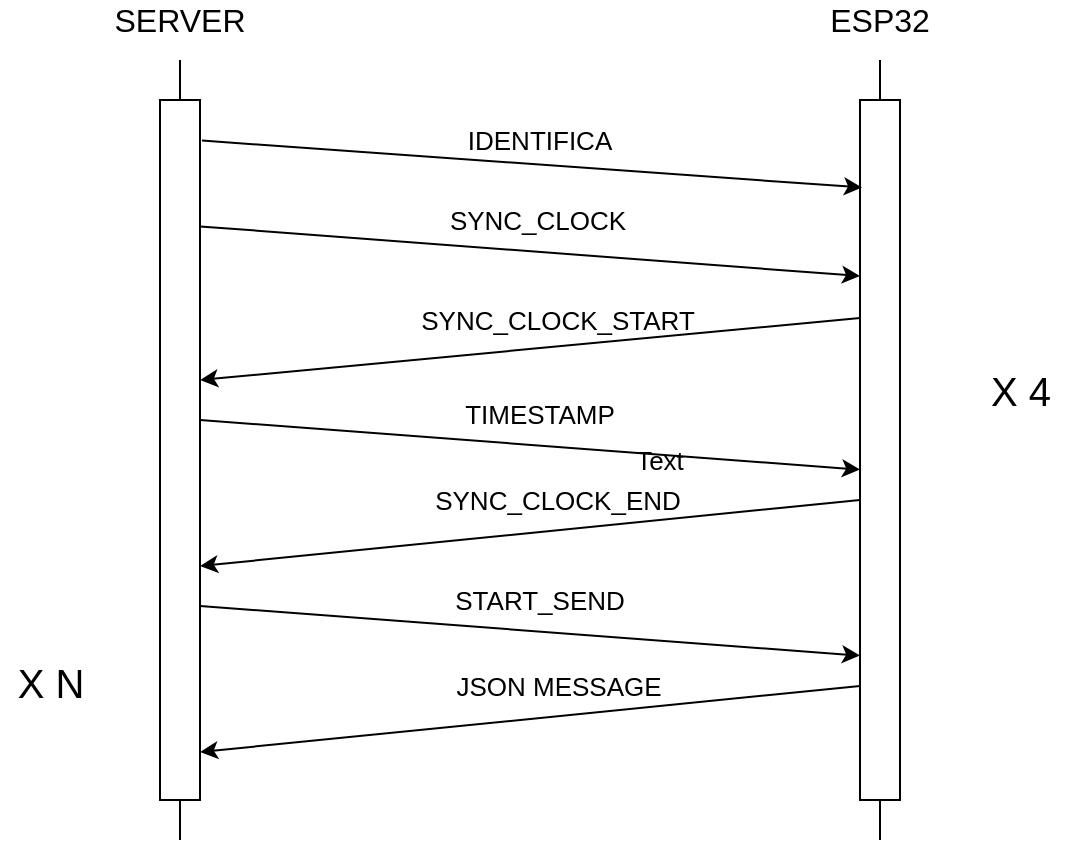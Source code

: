 <mxfile version="12.8.5" type="device"><diagram id="4cQ1AICo4NuzzRC_HWU_" name="Page-1"><mxGraphModel dx="1185" dy="635" grid="1" gridSize="10" guides="1" tooltips="1" connect="1" arrows="1" fold="1" page="1" pageScale="1" pageWidth="827" pageHeight="1169" math="0" shadow="0"><root><mxCell id="0"/><mxCell id="1" parent="0"/><mxCell id="Pv2_amlK9Hc59ALXY1QH-2" value="" style="endArrow=none;html=1;" edge="1" parent="1"><mxGeometry width="50" height="50" relative="1" as="geometry"><mxPoint x="160" y="500" as="sourcePoint"/><mxPoint x="160" y="110" as="targetPoint"/></mxGeometry></mxCell><mxCell id="Pv2_amlK9Hc59ALXY1QH-1" value="" style="rounded=0;whiteSpace=wrap;html=1;" vertex="1" parent="1"><mxGeometry x="150" y="130" width="20" height="350" as="geometry"/></mxCell><mxCell id="Pv2_amlK9Hc59ALXY1QH-3" value="" style="endArrow=none;html=1;" edge="1" parent="1"><mxGeometry width="50" height="50" relative="1" as="geometry"><mxPoint x="510" y="500" as="sourcePoint"/><mxPoint x="510" y="110" as="targetPoint"/></mxGeometry></mxCell><mxCell id="Pv2_amlK9Hc59ALXY1QH-4" value="" style="rounded=0;whiteSpace=wrap;html=1;" vertex="1" parent="1"><mxGeometry x="500" y="130" width="20" height="350" as="geometry"/></mxCell><mxCell id="Pv2_amlK9Hc59ALXY1QH-5" value="&lt;font style=&quot;font-size: 16px&quot;&gt;SERVER&lt;/font&gt;" style="text;html=1;strokeColor=none;fillColor=none;align=center;verticalAlign=middle;whiteSpace=wrap;rounded=0;" vertex="1" parent="1"><mxGeometry x="140" y="80" width="40" height="20" as="geometry"/></mxCell><mxCell id="Pv2_amlK9Hc59ALXY1QH-6" value="&lt;font style=&quot;font-size: 16px&quot;&gt;ESP32&lt;/font&gt;" style="text;html=1;strokeColor=none;fillColor=none;align=center;verticalAlign=middle;whiteSpace=wrap;rounded=0;" vertex="1" parent="1"><mxGeometry x="490" y="80" width="40" height="20" as="geometry"/></mxCell><mxCell id="Pv2_amlK9Hc59ALXY1QH-7" value="" style="endArrow=classic;html=1;exitX=1.05;exitY=0.058;exitDx=0;exitDy=0;exitPerimeter=0;entryX=0.05;entryY=0.125;entryDx=0;entryDy=0;entryPerimeter=0;" edge="1" parent="1" source="Pv2_amlK9Hc59ALXY1QH-1" target="Pv2_amlK9Hc59ALXY1QH-4"><mxGeometry width="50" height="50" relative="1" as="geometry"><mxPoint x="390" y="420" as="sourcePoint"/><mxPoint x="501" y="170" as="targetPoint"/></mxGeometry></mxCell><mxCell id="Pv2_amlK9Hc59ALXY1QH-9" value="IDENTIFICA" style="text;html=1;strokeColor=none;fillColor=none;align=center;verticalAlign=middle;whiteSpace=wrap;rounded=0;fontSize=13;" vertex="1" parent="1"><mxGeometry x="320" y="140" width="40" height="20" as="geometry"/></mxCell><mxCell id="Pv2_amlK9Hc59ALXY1QH-10" value="" style="endArrow=classic;html=1;entryX=0.05;entryY=0.12;entryDx=0;entryDy=0;entryPerimeter=0;exitX=1.05;exitY=0.058;exitDx=0;exitDy=0;exitPerimeter=0;" edge="1" parent="1"><mxGeometry width="50" height="50" relative="1" as="geometry"><mxPoint x="170" y="193.2" as="sourcePoint"/><mxPoint x="500" y="218" as="targetPoint"/></mxGeometry></mxCell><mxCell id="Pv2_amlK9Hc59ALXY1QH-11" value="SYNC_CLOCK" style="text;html=1;strokeColor=none;fillColor=none;align=center;verticalAlign=middle;whiteSpace=wrap;rounded=0;fontSize=13;" vertex="1" parent="1"><mxGeometry x="319" y="180" width="40" height="20" as="geometry"/></mxCell><mxCell id="Pv2_amlK9Hc59ALXY1QH-12" value="" style="endArrow=classic;html=1;exitX=0;exitY=0.25;exitDx=0;exitDy=0;entryX=1;entryY=0.4;entryDx=0;entryDy=0;entryPerimeter=0;" edge="1" parent="1" target="Pv2_amlK9Hc59ALXY1QH-1"><mxGeometry width="50" height="50" relative="1" as="geometry"><mxPoint x="500" y="239" as="sourcePoint"/><mxPoint x="176" y="268.2" as="targetPoint"/></mxGeometry></mxCell><mxCell id="Pv2_amlK9Hc59ALXY1QH-13" value="SYNC_CLOCK_END" style="text;html=1;strokeColor=none;fillColor=none;align=center;verticalAlign=middle;whiteSpace=wrap;rounded=0;fontSize=13;" vertex="1" parent="1"><mxGeometry x="329" y="320" width="40" height="20" as="geometry"/></mxCell><mxCell id="Pv2_amlK9Hc59ALXY1QH-14" value="" style="endArrow=classic;html=1;entryX=0.05;entryY=0.12;entryDx=0;entryDy=0;entryPerimeter=0;exitX=1.05;exitY=0.058;exitDx=0;exitDy=0;exitPerimeter=0;" edge="1" parent="1"><mxGeometry width="50" height="50" relative="1" as="geometry"><mxPoint x="170" y="290.0" as="sourcePoint"/><mxPoint x="500" y="314.8" as="targetPoint"/></mxGeometry></mxCell><mxCell id="Pv2_amlK9Hc59ALXY1QH-15" value="TIMESTAMP" style="text;html=1;strokeColor=none;fillColor=none;align=center;verticalAlign=middle;whiteSpace=wrap;rounded=0;fontSize=13;" vertex="1" parent="1"><mxGeometry x="320" y="277" width="40" height="20" as="geometry"/></mxCell><mxCell id="Pv2_amlK9Hc59ALXY1QH-16" value="" style="endArrow=classic;html=1;exitX=0;exitY=0.25;exitDx=0;exitDy=0;entryX=1;entryY=0.355;entryDx=0;entryDy=0;entryPerimeter=0;" edge="1" parent="1"><mxGeometry width="50" height="50" relative="1" as="geometry"><mxPoint x="500" y="330" as="sourcePoint"/><mxPoint x="170" y="363" as="targetPoint"/></mxGeometry></mxCell><mxCell id="Pv2_amlK9Hc59ALXY1QH-17" value="SYNC_CLOCK_START" style="text;html=1;strokeColor=none;fillColor=none;align=center;verticalAlign=middle;whiteSpace=wrap;rounded=0;fontSize=13;" vertex="1" parent="1"><mxGeometry x="329" y="230" width="40" height="20" as="geometry"/></mxCell><mxCell id="Pv2_amlK9Hc59ALXY1QH-22" value="JSON MESSAGE" style="text;html=1;strokeColor=none;fillColor=none;align=center;verticalAlign=middle;whiteSpace=wrap;rounded=0;fontSize=13;" vertex="1" parent="1"><mxGeometry x="293.5" y="413" width="111" height="20" as="geometry"/></mxCell><mxCell id="Pv2_amlK9Hc59ALXY1QH-23" value="" style="endArrow=classic;html=1;entryX=0.05;entryY=0.12;entryDx=0;entryDy=0;entryPerimeter=0;exitX=1.05;exitY=0.058;exitDx=0;exitDy=0;exitPerimeter=0;" edge="1" parent="1"><mxGeometry width="50" height="50" relative="1" as="geometry"><mxPoint x="170" y="383" as="sourcePoint"/><mxPoint x="500" y="407.8" as="targetPoint"/></mxGeometry></mxCell><mxCell id="Pv2_amlK9Hc59ALXY1QH-24" value="START_SEND" style="text;html=1;strokeColor=none;fillColor=none;align=center;verticalAlign=middle;whiteSpace=wrap;rounded=0;fontSize=13;" vertex="1" parent="1"><mxGeometry x="320" y="370" width="40" height="20" as="geometry"/></mxCell><mxCell id="Pv2_amlK9Hc59ALXY1QH-25" value="" style="endArrow=classic;html=1;exitX=0;exitY=0.25;exitDx=0;exitDy=0;entryX=1;entryY=0.355;entryDx=0;entryDy=0;entryPerimeter=0;" edge="1" parent="1"><mxGeometry width="50" height="50" relative="1" as="geometry"><mxPoint x="500" y="423" as="sourcePoint"/><mxPoint x="170" y="456" as="targetPoint"/></mxGeometry></mxCell><mxCell id="Pv2_amlK9Hc59ALXY1QH-29" value="" style="shape=image;html=1;verticalAlign=top;verticalLabelPosition=bottom;labelBackgroundColor=#ffffff;imageAspect=0;aspect=fixed;image=https://cdn4.iconfinder.com/data/icons/developer-set-3/128/sc2-128.png;fontSize=13;" vertex="1" parent="1"><mxGeometry x="500" y="233" width="87" height="87" as="geometry"/></mxCell><mxCell id="Pv2_amlK9Hc59ALXY1QH-31" value="" style="shape=image;html=1;verticalAlign=top;verticalLabelPosition=bottom;labelBackgroundColor=#ffffff;imageAspect=0;aspect=fixed;image=https://cdn4.iconfinder.com/data/icons/developer-set-3/128/sc1-128.png;fontSize=13;" vertex="1" parent="1"><mxGeometry x="89" y="380" width="81" height="81" as="geometry"/></mxCell><mxCell id="Pv2_amlK9Hc59ALXY1QH-32" value="Text" style="text;html=1;strokeColor=none;fillColor=none;align=center;verticalAlign=middle;whiteSpace=wrap;rounded=0;fontSize=13;" vertex="1" parent="1"><mxGeometry x="380" y="300" width="40" height="20" as="geometry"/></mxCell><mxCell id="Pv2_amlK9Hc59ALXY1QH-33" value="&lt;font style=&quot;font-size: 20px&quot;&gt;X 4&lt;/font&gt;" style="text;html=1;align=center;verticalAlign=middle;resizable=0;points=[];autosize=1;fontSize=13;" vertex="1" parent="1"><mxGeometry x="555" y="264.5" width="50" height="20" as="geometry"/></mxCell><mxCell id="Pv2_amlK9Hc59ALXY1QH-34" value="&lt;font style=&quot;font-size: 20px&quot;&gt;X N&lt;/font&gt;" style="text;html=1;align=center;verticalAlign=middle;resizable=0;points=[];autosize=1;fontSize=13;" vertex="1" parent="1"><mxGeometry x="70" y="410.5" width="50" height="20" as="geometry"/></mxCell></root></mxGraphModel></diagram></mxfile>